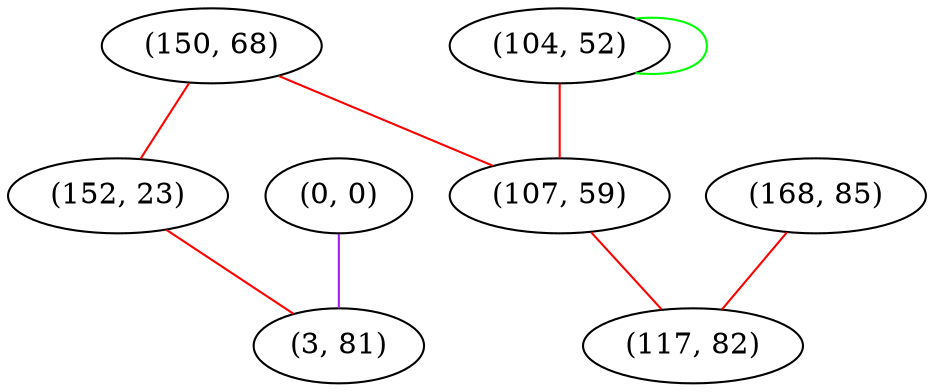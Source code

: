 graph "" {
"(0, 0)";
"(168, 85)";
"(104, 52)";
"(150, 68)";
"(107, 59)";
"(152, 23)";
"(3, 81)";
"(117, 82)";
"(0, 0)" -- "(3, 81)"  [color=purple, key=0, weight=4];
"(168, 85)" -- "(117, 82)"  [color=red, key=0, weight=1];
"(104, 52)" -- "(107, 59)"  [color=red, key=0, weight=1];
"(104, 52)" -- "(104, 52)"  [color=green, key=0, weight=2];
"(150, 68)" -- "(107, 59)"  [color=red, key=0, weight=1];
"(150, 68)" -- "(152, 23)"  [color=red, key=0, weight=1];
"(107, 59)" -- "(117, 82)"  [color=red, key=0, weight=1];
"(152, 23)" -- "(3, 81)"  [color=red, key=0, weight=1];
}
